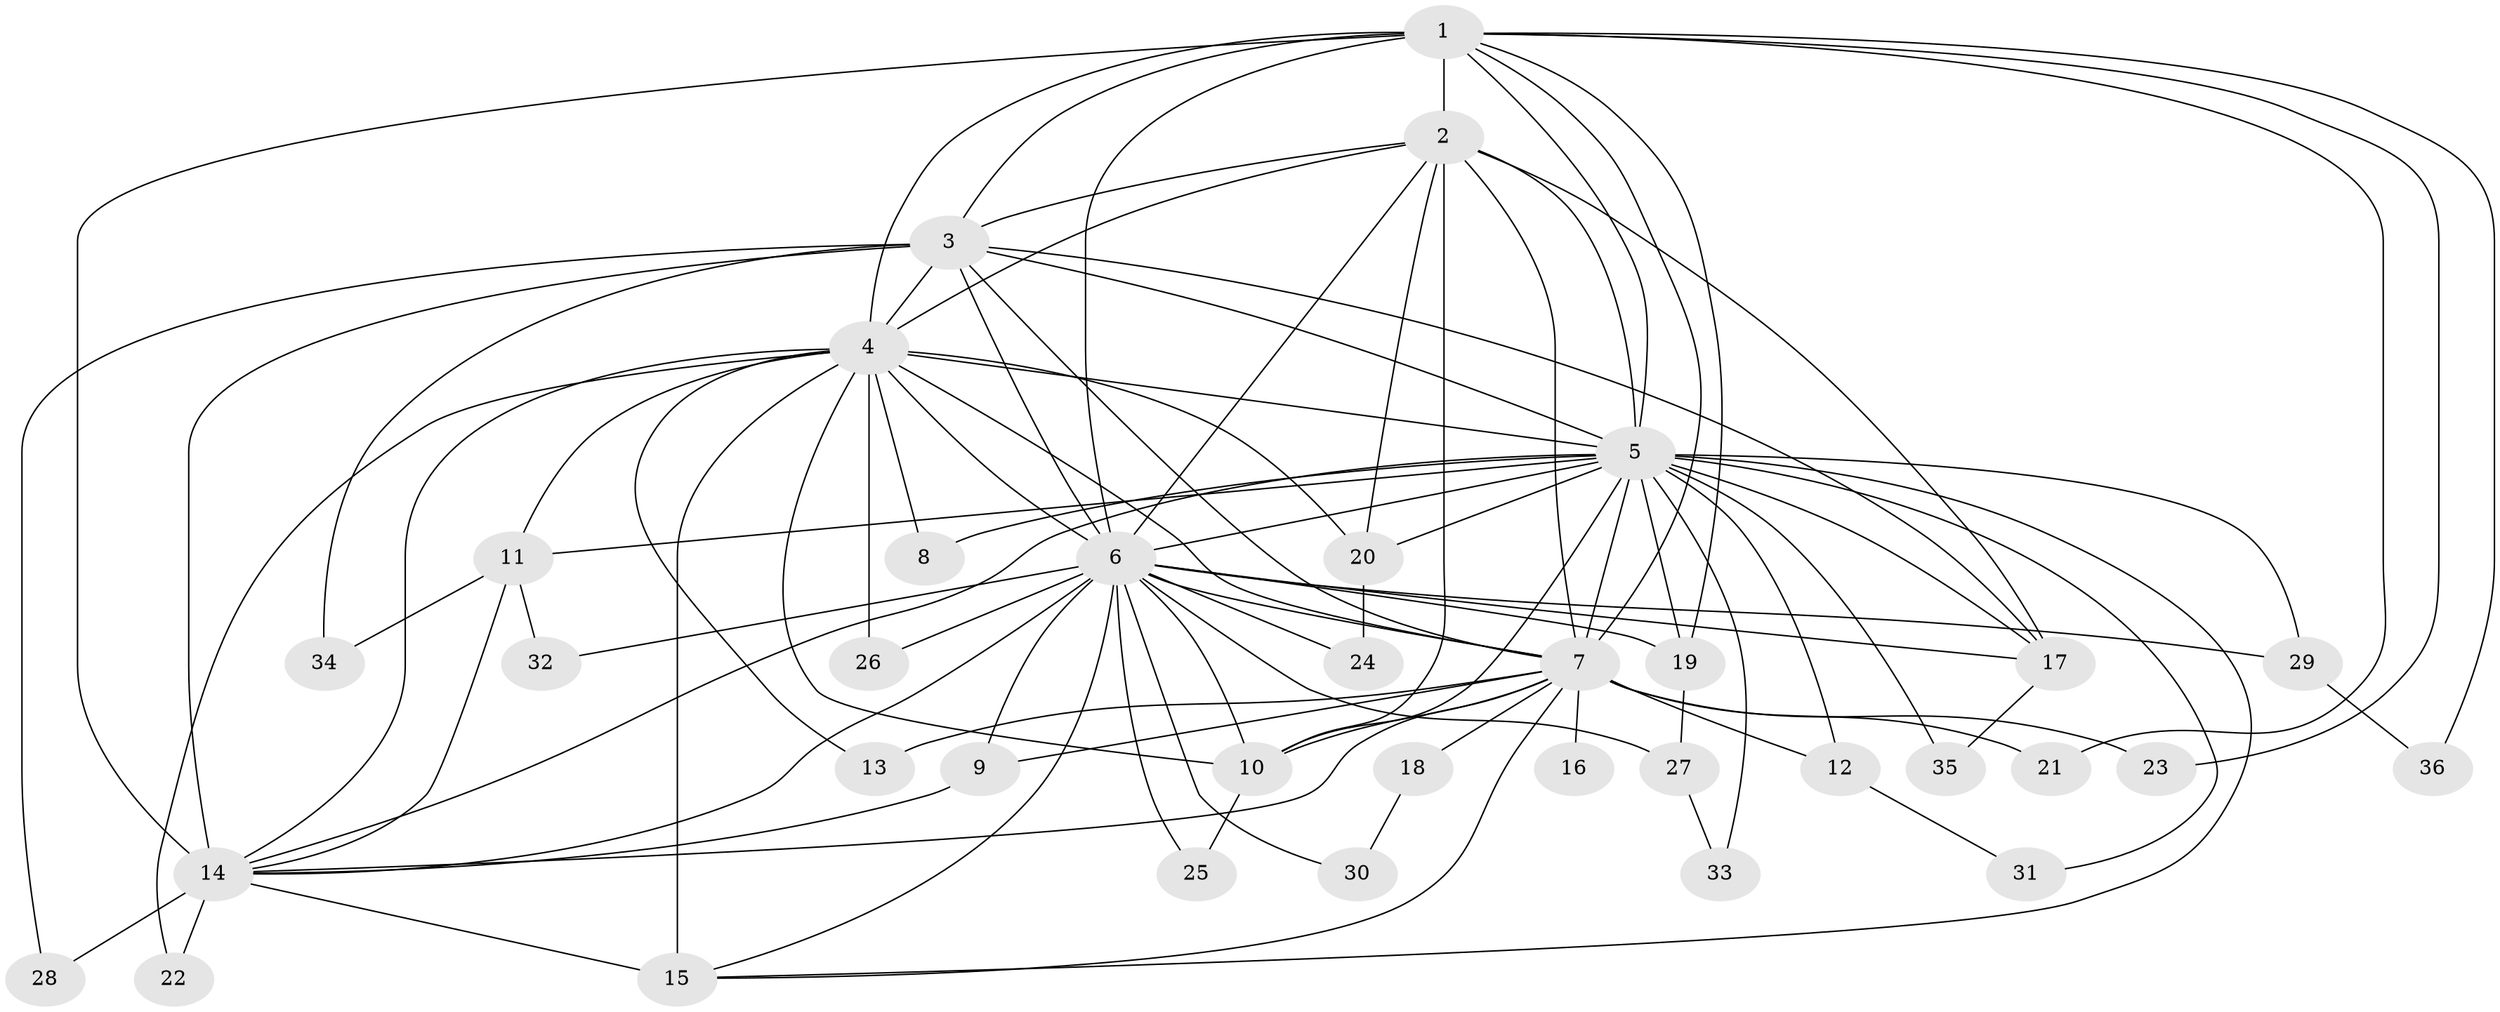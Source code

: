 // original degree distribution, {15: 0.013888888888888888, 17: 0.041666666666666664, 14: 0.013888888888888888, 21: 0.013888888888888888, 25: 0.013888888888888888, 20: 0.013888888888888888, 24: 0.013888888888888888, 22: 0.013888888888888888, 2: 0.6527777777777778, 3: 0.16666666666666666, 6: 0.013888888888888888, 5: 0.027777777777777776}
// Generated by graph-tools (version 1.1) at 2025/35/03/09/25 02:35:10]
// undirected, 36 vertices, 93 edges
graph export_dot {
graph [start="1"]
  node [color=gray90,style=filled];
  1;
  2;
  3;
  4;
  5;
  6;
  7;
  8;
  9;
  10;
  11;
  12;
  13;
  14;
  15;
  16;
  17;
  18;
  19;
  20;
  21;
  22;
  23;
  24;
  25;
  26;
  27;
  28;
  29;
  30;
  31;
  32;
  33;
  34;
  35;
  36;
  1 -- 2 [weight=2.0];
  1 -- 3 [weight=2.0];
  1 -- 4 [weight=2.0];
  1 -- 5 [weight=1.0];
  1 -- 6 [weight=2.0];
  1 -- 7 [weight=1.0];
  1 -- 14 [weight=1.0];
  1 -- 19 [weight=1.0];
  1 -- 21 [weight=1.0];
  1 -- 23 [weight=1.0];
  1 -- 36 [weight=1.0];
  2 -- 3 [weight=4.0];
  2 -- 4 [weight=4.0];
  2 -- 5 [weight=3.0];
  2 -- 6 [weight=3.0];
  2 -- 7 [weight=2.0];
  2 -- 10 [weight=5.0];
  2 -- 17 [weight=5.0];
  2 -- 20 [weight=2.0];
  3 -- 4 [weight=4.0];
  3 -- 5 [weight=2.0];
  3 -- 6 [weight=2.0];
  3 -- 7 [weight=3.0];
  3 -- 14 [weight=10.0];
  3 -- 17 [weight=2.0];
  3 -- 28 [weight=1.0];
  3 -- 34 [weight=1.0];
  4 -- 5 [weight=2.0];
  4 -- 6 [weight=2.0];
  4 -- 7 [weight=2.0];
  4 -- 8 [weight=1.0];
  4 -- 10 [weight=1.0];
  4 -- 11 [weight=1.0];
  4 -- 13 [weight=1.0];
  4 -- 14 [weight=3.0];
  4 -- 15 [weight=7.0];
  4 -- 20 [weight=1.0];
  4 -- 22 [weight=1.0];
  4 -- 26 [weight=1.0];
  5 -- 6 [weight=1.0];
  5 -- 7 [weight=1.0];
  5 -- 8 [weight=1.0];
  5 -- 10 [weight=2.0];
  5 -- 11 [weight=1.0];
  5 -- 12 [weight=1.0];
  5 -- 14 [weight=1.0];
  5 -- 15 [weight=1.0];
  5 -- 17 [weight=2.0];
  5 -- 19 [weight=1.0];
  5 -- 20 [weight=1.0];
  5 -- 29 [weight=1.0];
  5 -- 31 [weight=1.0];
  5 -- 33 [weight=1.0];
  5 -- 35 [weight=1.0];
  6 -- 7 [weight=1.0];
  6 -- 9 [weight=1.0];
  6 -- 10 [weight=1.0];
  6 -- 14 [weight=1.0];
  6 -- 15 [weight=1.0];
  6 -- 17 [weight=1.0];
  6 -- 19 [weight=1.0];
  6 -- 24 [weight=1.0];
  6 -- 25 [weight=1.0];
  6 -- 26 [weight=1.0];
  6 -- 27 [weight=1.0];
  6 -- 29 [weight=1.0];
  6 -- 30 [weight=1.0];
  6 -- 32 [weight=1.0];
  7 -- 9 [weight=1.0];
  7 -- 10 [weight=1.0];
  7 -- 12 [weight=1.0];
  7 -- 13 [weight=1.0];
  7 -- 14 [weight=1.0];
  7 -- 15 [weight=1.0];
  7 -- 16 [weight=1.0];
  7 -- 18 [weight=1.0];
  7 -- 21 [weight=1.0];
  7 -- 23 [weight=1.0];
  9 -- 14 [weight=1.0];
  10 -- 25 [weight=1.0];
  11 -- 14 [weight=2.0];
  11 -- 32 [weight=1.0];
  11 -- 34 [weight=1.0];
  12 -- 31 [weight=1.0];
  14 -- 15 [weight=1.0];
  14 -- 22 [weight=1.0];
  14 -- 28 [weight=1.0];
  17 -- 35 [weight=1.0];
  18 -- 30 [weight=1.0];
  19 -- 27 [weight=1.0];
  20 -- 24 [weight=1.0];
  27 -- 33 [weight=1.0];
  29 -- 36 [weight=1.0];
}
